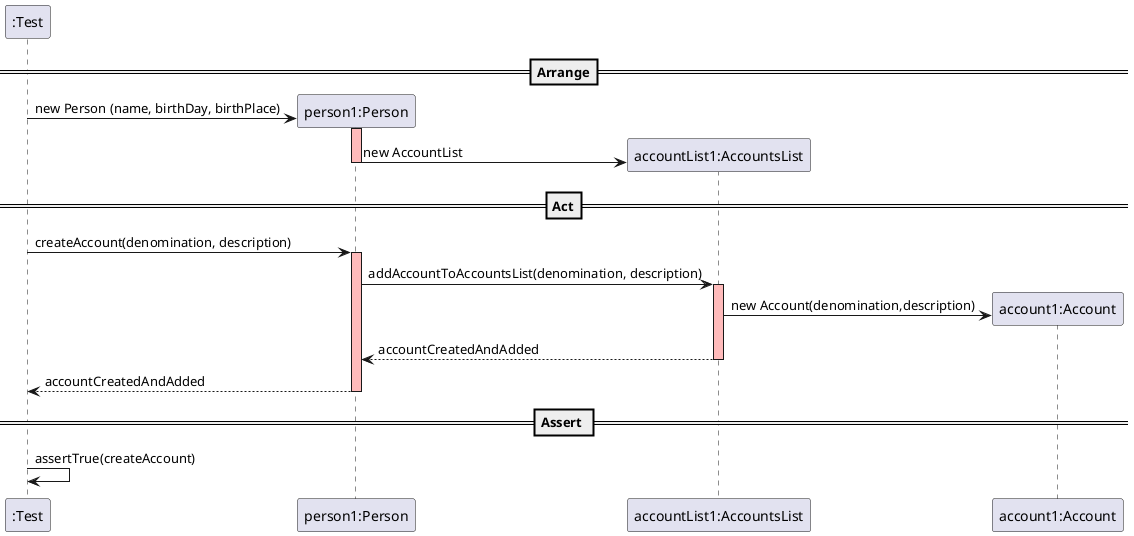@startuml
create ":Test"

==Arrange==

create "person1:Person"
":Test" -> "person1:Person" : new Person (name, birthDay, birthPlace)
activate "person1:Person" #FFBBBB

create "accountList1:AccountsList"
"person1:Person" -> "accountList1:AccountsList" : new AccountList
deactivate "person1:Person" #FFBBBB


==Act==
":Test" -> "person1:Person" : createAccount(denomination, description)
activate "person1:Person" #FFBBBB

"person1:Person" -> "accountList1:AccountsList" : addAccountToAccountsList(denomination, description)
activate "accountList1:AccountsList" #FFBBBB

create "account1:Account"
"accountList1:AccountsList" -> "account1:Account" : new Account(denomination,description)

"accountList1:AccountsList" --> "person1:Person" : accountCreatedAndAdded
deactivate "accountList1:AccountsList" #FFBBBB

"person1:Person" --> ":Test" : accountCreatedAndAdded
deactivate "person1:Person" #FFBBBB

== Assert ==

":Test" -> ":Test" : assertTrue(createAccount)
@enduml